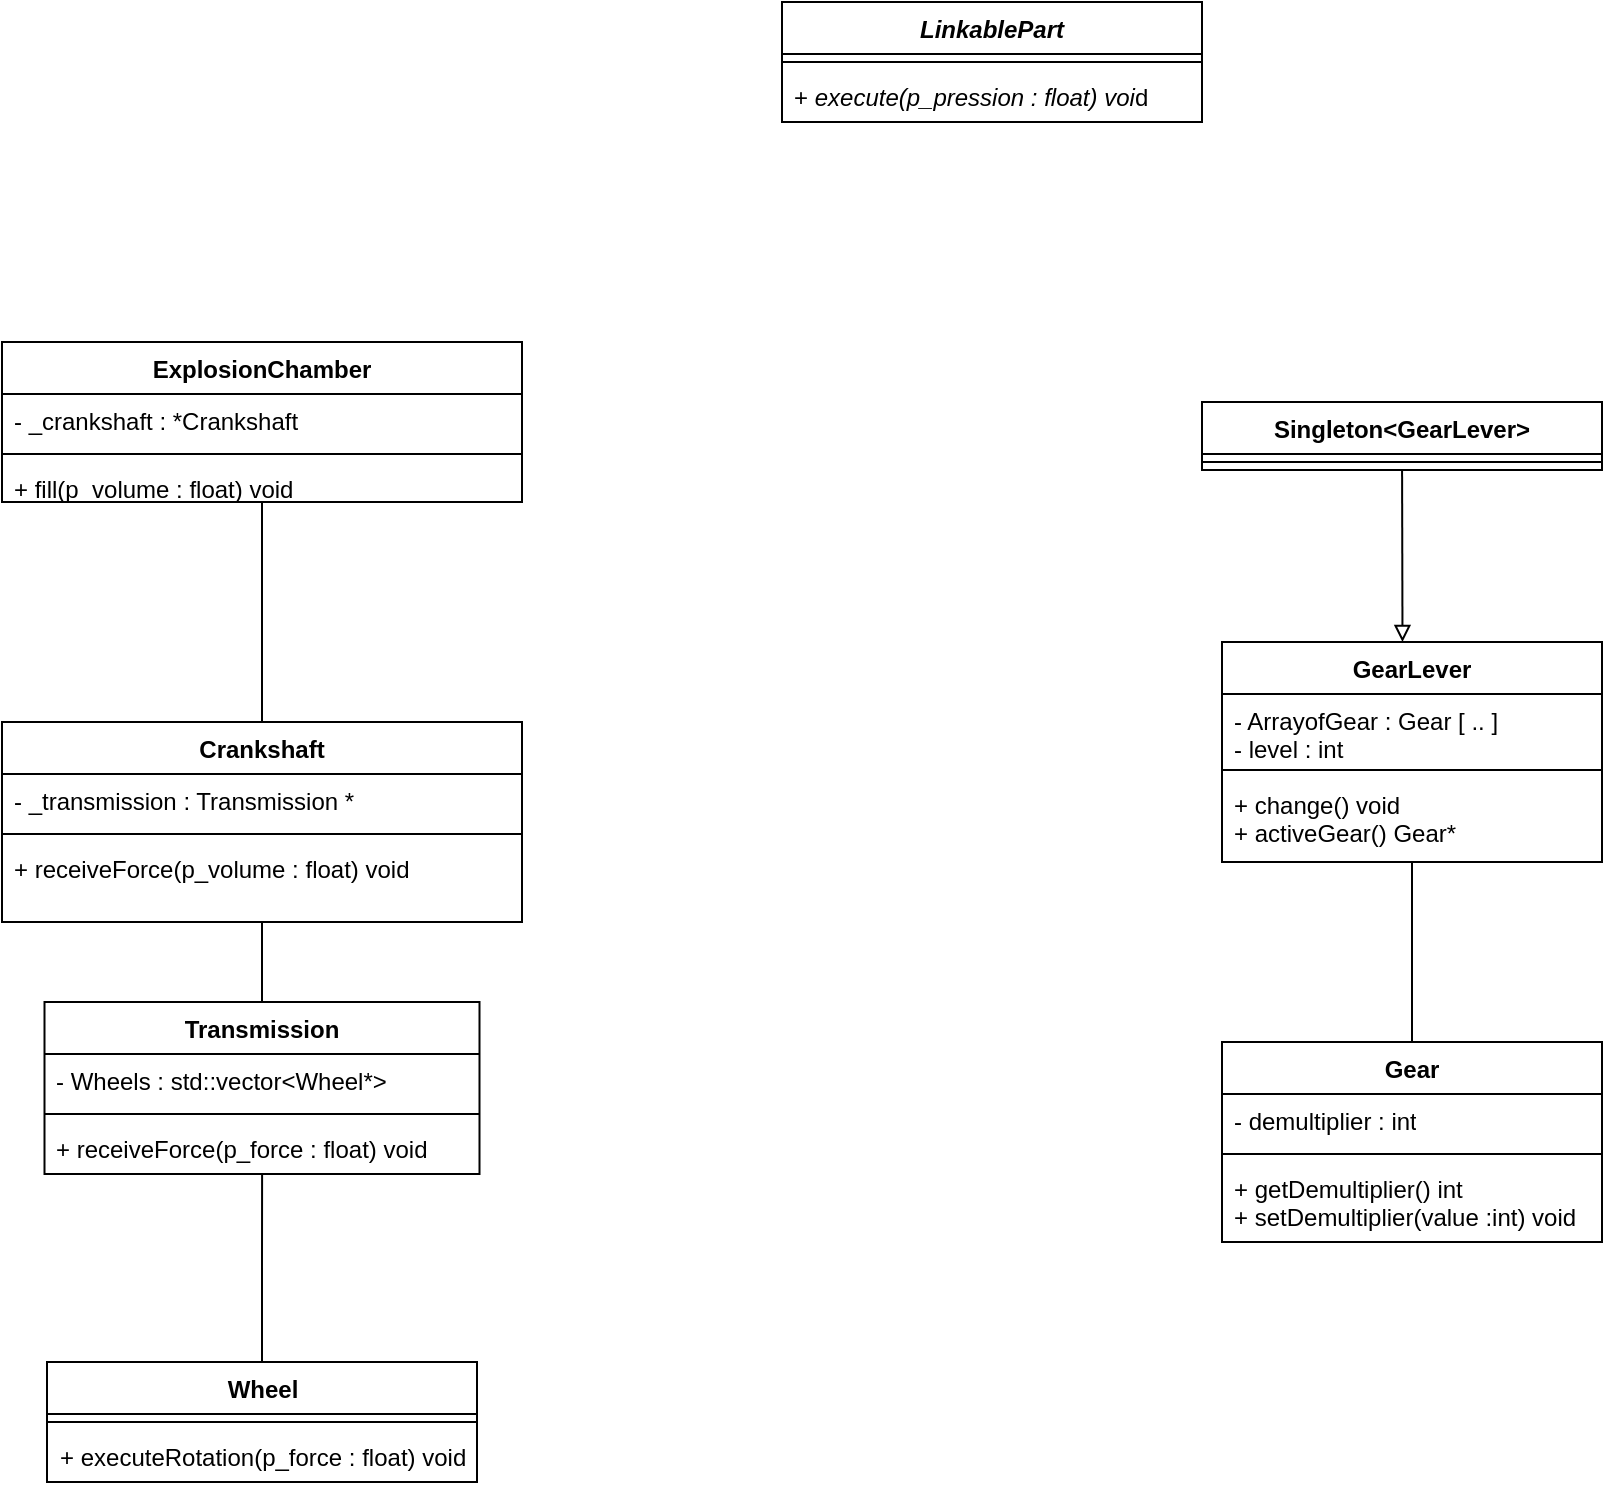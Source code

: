 <mxfile version="24.2.2" type="github">
  <diagram name="Page-1" id="B3CcCInA8l2yjE8N1OzU">
    <mxGraphModel dx="1772" dy="2204" grid="1" gridSize="10" guides="1" tooltips="1" connect="1" arrows="1" fold="1" page="1" pageScale="1" pageWidth="850" pageHeight="1100" math="0" shadow="0">
      <root>
        <mxCell id="0" />
        <mxCell id="1" parent="0" />
        <mxCell id="MKhmQEv8nzhK21kq4WSF-2" value="&lt;i&gt;&lt;b&gt;LinkablePart&lt;/b&gt;&lt;/i&gt;" style="swimlane;fontStyle=1;align=center;verticalAlign=top;childLayout=stackLayout;horizontal=1;startSize=26;horizontalStack=0;resizeParent=1;resizeParentMax=0;resizeLast=0;collapsible=1;marginBottom=0;whiteSpace=wrap;html=1;" parent="1" vertex="1">
          <mxGeometry x="-100" y="-300" width="210" height="60" as="geometry" />
        </mxCell>
        <mxCell id="MKhmQEv8nzhK21kq4WSF-4" value="" style="line;strokeWidth=1;fillColor=none;align=left;verticalAlign=middle;spacingTop=-1;spacingLeft=3;spacingRight=3;rotatable=0;labelPosition=right;points=[];portConstraint=eastwest;strokeColor=inherit;" parent="MKhmQEv8nzhK21kq4WSF-2" vertex="1">
          <mxGeometry y="26" width="210" height="8" as="geometry" />
        </mxCell>
        <mxCell id="MKhmQEv8nzhK21kq4WSF-5" value="&lt;font style=&quot;font-size: 12px;&quot;&gt;+ &lt;i&gt;execute(p_pression : float) voi&lt;/i&gt;d &lt;br&gt;&lt;/font&gt;" style="text;strokeColor=none;fillColor=none;align=left;verticalAlign=top;spacingLeft=4;spacingRight=4;overflow=hidden;rotatable=0;points=[[0,0.5],[1,0.5]];portConstraint=eastwest;whiteSpace=wrap;html=1;" parent="MKhmQEv8nzhK21kq4WSF-2" vertex="1">
          <mxGeometry y="34" width="210" height="26" as="geometry" />
        </mxCell>
        <mxCell id="lAoqrxBC2LuWpmY3UDX4-9" style="edgeStyle=orthogonalEdgeStyle;rounded=0;orthogonalLoop=1;jettySize=auto;html=1;exitX=0.5;exitY=0;exitDx=0;exitDy=0;endArrow=none;endFill=0;" edge="1" parent="1" source="MKhmQEv8nzhK21kq4WSF-6" target="lAoqrxBC2LuWpmY3UDX4-4">
          <mxGeometry relative="1" as="geometry" />
        </mxCell>
        <mxCell id="MKhmQEv8nzhK21kq4WSF-6" value="Wheel" style="swimlane;fontStyle=1;align=center;verticalAlign=top;childLayout=stackLayout;horizontal=1;startSize=26;horizontalStack=0;resizeParent=1;resizeParentMax=0;resizeLast=0;collapsible=1;marginBottom=0;whiteSpace=wrap;html=1;" parent="1" vertex="1">
          <mxGeometry x="-467.5" y="380" width="215" height="60" as="geometry" />
        </mxCell>
        <mxCell id="MKhmQEv8nzhK21kq4WSF-8" value="" style="line;strokeWidth=1;fillColor=none;align=left;verticalAlign=middle;spacingTop=-1;spacingLeft=3;spacingRight=3;rotatable=0;labelPosition=right;points=[];portConstraint=eastwest;strokeColor=inherit;" parent="MKhmQEv8nzhK21kq4WSF-6" vertex="1">
          <mxGeometry y="26" width="215" height="8" as="geometry" />
        </mxCell>
        <mxCell id="MKhmQEv8nzhK21kq4WSF-9" value="+ executeRotation(p_force : float) void" style="text;strokeColor=none;fillColor=none;align=left;verticalAlign=top;spacingLeft=4;spacingRight=4;overflow=hidden;rotatable=0;points=[[0,0.5],[1,0.5]];portConstraint=eastwest;whiteSpace=wrap;html=1;" parent="MKhmQEv8nzhK21kq4WSF-6" vertex="1">
          <mxGeometry y="34" width="215" height="26" as="geometry" />
        </mxCell>
        <mxCell id="lAoqrxBC2LuWpmY3UDX4-10" style="edgeStyle=orthogonalEdgeStyle;rounded=0;orthogonalLoop=1;jettySize=auto;html=1;endArrow=none;endFill=0;startArrow=none;startFill=0;" edge="1" parent="1" source="MKhmQEv8nzhK21kq4WSF-11" target="MKhmQEv8nzhK21kq4WSF-15">
          <mxGeometry relative="1" as="geometry" />
        </mxCell>
        <mxCell id="MKhmQEv8nzhK21kq4WSF-11" value="Gear" style="swimlane;fontStyle=1;align=center;verticalAlign=top;childLayout=stackLayout;horizontal=1;startSize=26;horizontalStack=0;resizeParent=1;resizeParentMax=0;resizeLast=0;collapsible=1;marginBottom=0;whiteSpace=wrap;html=1;" parent="1" vertex="1">
          <mxGeometry x="120" y="220" width="190" height="100" as="geometry" />
        </mxCell>
        <mxCell id="MKhmQEv8nzhK21kq4WSF-12" value="- demultiplier : int" style="text;strokeColor=none;fillColor=none;align=left;verticalAlign=top;spacingLeft=4;spacingRight=4;overflow=hidden;rotatable=0;points=[[0,0.5],[1,0.5]];portConstraint=eastwest;whiteSpace=wrap;html=1;" parent="MKhmQEv8nzhK21kq4WSF-11" vertex="1">
          <mxGeometry y="26" width="190" height="26" as="geometry" />
        </mxCell>
        <mxCell id="MKhmQEv8nzhK21kq4WSF-13" value="" style="line;strokeWidth=1;fillColor=none;align=left;verticalAlign=middle;spacingTop=-1;spacingLeft=3;spacingRight=3;rotatable=0;labelPosition=right;points=[];portConstraint=eastwest;strokeColor=inherit;" parent="MKhmQEv8nzhK21kq4WSF-11" vertex="1">
          <mxGeometry y="52" width="190" height="8" as="geometry" />
        </mxCell>
        <mxCell id="MKhmQEv8nzhK21kq4WSF-14" value="+ getDemultiplier() int &lt;div&gt;+ setDemultiplier(value :int) void &lt;br&gt;&lt;/div&gt;" style="text;strokeColor=none;fillColor=none;align=left;verticalAlign=top;spacingLeft=4;spacingRight=4;overflow=hidden;rotatable=0;points=[[0,0.5],[1,0.5]];portConstraint=eastwest;whiteSpace=wrap;html=1;" parent="MKhmQEv8nzhK21kq4WSF-11" vertex="1">
          <mxGeometry y="60" width="190" height="40" as="geometry" />
        </mxCell>
        <mxCell id="MKhmQEv8nzhK21kq4WSF-15" value="GearLever" style="swimlane;fontStyle=1;align=center;verticalAlign=top;childLayout=stackLayout;horizontal=1;startSize=26;horizontalStack=0;resizeParent=1;resizeParentMax=0;resizeLast=0;collapsible=1;marginBottom=0;whiteSpace=wrap;html=1;" parent="1" vertex="1">
          <mxGeometry x="120" y="20" width="190" height="110" as="geometry" />
        </mxCell>
        <mxCell id="MKhmQEv8nzhK21kq4WSF-16" value="&lt;div&gt;- ArrayofGear : Gear [ .. ]&lt;/div&gt;&lt;div&gt;- level : int &lt;br&gt;&lt;/div&gt;" style="text;strokeColor=none;fillColor=none;align=left;verticalAlign=top;spacingLeft=4;spacingRight=4;overflow=hidden;rotatable=0;points=[[0,0.5],[1,0.5]];portConstraint=eastwest;whiteSpace=wrap;html=1;" parent="MKhmQEv8nzhK21kq4WSF-15" vertex="1">
          <mxGeometry y="26" width="190" height="34" as="geometry" />
        </mxCell>
        <mxCell id="MKhmQEv8nzhK21kq4WSF-17" value="" style="line;strokeWidth=1;fillColor=none;align=left;verticalAlign=middle;spacingTop=-1;spacingLeft=3;spacingRight=3;rotatable=0;labelPosition=right;points=[];portConstraint=eastwest;strokeColor=inherit;" parent="MKhmQEv8nzhK21kq4WSF-15" vertex="1">
          <mxGeometry y="60" width="190" height="8" as="geometry" />
        </mxCell>
        <mxCell id="MKhmQEv8nzhK21kq4WSF-18" value="&lt;div&gt;+ change() void&lt;br&gt;&lt;/div&gt;&lt;div&gt;+ activeGear() Gear*&lt;br&gt;&lt;/div&gt;" style="text;strokeColor=none;fillColor=none;align=left;verticalAlign=top;spacingLeft=4;spacingRight=4;overflow=hidden;rotatable=0;points=[[0,0.5],[1,0.5]];portConstraint=eastwest;whiteSpace=wrap;html=1;" parent="MKhmQEv8nzhK21kq4WSF-15" vertex="1">
          <mxGeometry y="68" width="190" height="42" as="geometry" />
        </mxCell>
        <mxCell id="MKhmQEv8nzhK21kq4WSF-25" value="Singleton&amp;lt;GearLever&amp;gt;" style="swimlane;fontStyle=1;align=center;verticalAlign=top;childLayout=stackLayout;horizontal=1;startSize=26;horizontalStack=0;resizeParent=1;resizeParentMax=0;resizeLast=0;collapsible=1;marginBottom=0;whiteSpace=wrap;html=1;" parent="1" vertex="1">
          <mxGeometry x="110" y="-100" width="200" height="34" as="geometry" />
        </mxCell>
        <mxCell id="MKhmQEv8nzhK21kq4WSF-27" value="" style="line;strokeWidth=1;fillColor=none;align=left;verticalAlign=middle;spacingTop=-1;spacingLeft=3;spacingRight=3;rotatable=0;labelPosition=right;points=[];portConstraint=eastwest;strokeColor=inherit;" parent="MKhmQEv8nzhK21kq4WSF-25" vertex="1">
          <mxGeometry y="26" width="200" height="8" as="geometry" />
        </mxCell>
        <mxCell id="MKhmQEv8nzhK21kq4WSF-32" style="rounded=0;orthogonalLoop=1;jettySize=auto;html=1;entryX=0.475;entryY=0;entryDx=0;entryDy=0;entryPerimeter=0;endArrow=block;endFill=0;strokeWidth=1;curved=0;" parent="1" source="MKhmQEv8nzhK21kq4WSF-25" target="MKhmQEv8nzhK21kq4WSF-15" edge="1">
          <mxGeometry relative="1" as="geometry" />
        </mxCell>
        <mxCell id="lAoqrxBC2LuWpmY3UDX4-16" style="rounded=0;orthogonalLoop=1;jettySize=auto;html=1;exitX=0.5;exitY=0;exitDx=0;exitDy=0;strokeColor=default;endArrow=none;endFill=0;" edge="1" parent="1" source="lAoqrxBC2LuWpmY3UDX4-4" target="lAoqrxBC2LuWpmY3UDX4-11">
          <mxGeometry relative="1" as="geometry" />
        </mxCell>
        <mxCell id="lAoqrxBC2LuWpmY3UDX4-4" value="Transmission" style="swimlane;fontStyle=1;align=center;verticalAlign=top;childLayout=stackLayout;horizontal=1;startSize=26;horizontalStack=0;resizeParent=1;resizeParentMax=0;resizeLast=0;collapsible=1;marginBottom=0;whiteSpace=wrap;html=1;" vertex="1" parent="1">
          <mxGeometry x="-468.75" y="200" width="217.5" height="86" as="geometry" />
        </mxCell>
        <mxCell id="lAoqrxBC2LuWpmY3UDX4-5" value="- Wheels : std::vector&amp;lt;Wheel*&amp;gt;" style="text;strokeColor=none;fillColor=none;align=left;verticalAlign=top;spacingLeft=4;spacingRight=4;overflow=hidden;rotatable=0;points=[[0,0.5],[1,0.5]];portConstraint=eastwest;whiteSpace=wrap;html=1;" vertex="1" parent="lAoqrxBC2LuWpmY3UDX4-4">
          <mxGeometry y="26" width="217.5" height="26" as="geometry" />
        </mxCell>
        <mxCell id="lAoqrxBC2LuWpmY3UDX4-6" value="" style="line;strokeWidth=1;fillColor=none;align=left;verticalAlign=middle;spacingTop=-1;spacingLeft=3;spacingRight=3;rotatable=0;labelPosition=right;points=[];portConstraint=eastwest;strokeColor=inherit;" vertex="1" parent="lAoqrxBC2LuWpmY3UDX4-4">
          <mxGeometry y="52" width="217.5" height="8" as="geometry" />
        </mxCell>
        <mxCell id="lAoqrxBC2LuWpmY3UDX4-7" value="+ receiveForce(p_force : float) void" style="text;strokeColor=none;fillColor=none;align=left;verticalAlign=top;spacingLeft=4;spacingRight=4;overflow=hidden;rotatable=0;points=[[0,0.5],[1,0.5]];portConstraint=eastwest;whiteSpace=wrap;html=1;" vertex="1" parent="lAoqrxBC2LuWpmY3UDX4-4">
          <mxGeometry y="60" width="217.5" height="26" as="geometry" />
        </mxCell>
        <mxCell id="lAoqrxBC2LuWpmY3UDX4-30" value="" style="edgeStyle=orthogonalEdgeStyle;rounded=0;orthogonalLoop=1;jettySize=auto;html=1;endArrow=none;endFill=0;" edge="1" parent="1" source="lAoqrxBC2LuWpmY3UDX4-11" target="lAoqrxBC2LuWpmY3UDX4-26">
          <mxGeometry relative="1" as="geometry">
            <Array as="points">
              <mxPoint x="-360" y="-10" />
              <mxPoint x="-360" y="-10" />
            </Array>
          </mxGeometry>
        </mxCell>
        <mxCell id="lAoqrxBC2LuWpmY3UDX4-11" value="Crankshaft" style="swimlane;fontStyle=1;align=center;verticalAlign=top;childLayout=stackLayout;horizontal=1;startSize=26;horizontalStack=0;resizeParent=1;resizeParentMax=0;resizeLast=0;collapsible=1;marginBottom=0;whiteSpace=wrap;html=1;" vertex="1" parent="1">
          <mxGeometry x="-490" y="60" width="260" height="100" as="geometry" />
        </mxCell>
        <mxCell id="lAoqrxBC2LuWpmY3UDX4-12" value="- _transmission : Transmission * " style="text;strokeColor=none;fillColor=none;align=left;verticalAlign=top;spacingLeft=4;spacingRight=4;overflow=hidden;rotatable=0;points=[[0,0.5],[1,0.5]];portConstraint=eastwest;whiteSpace=wrap;html=1;" vertex="1" parent="lAoqrxBC2LuWpmY3UDX4-11">
          <mxGeometry y="26" width="260" height="26" as="geometry" />
        </mxCell>
        <mxCell id="lAoqrxBC2LuWpmY3UDX4-13" value="" style="line;strokeWidth=1;fillColor=none;align=left;verticalAlign=middle;spacingTop=-1;spacingLeft=3;spacingRight=3;rotatable=0;labelPosition=right;points=[];portConstraint=eastwest;strokeColor=inherit;" vertex="1" parent="lAoqrxBC2LuWpmY3UDX4-11">
          <mxGeometry y="52" width="260" height="8" as="geometry" />
        </mxCell>
        <mxCell id="lAoqrxBC2LuWpmY3UDX4-14" value="+ receiveForce(p_volume : float) void" style="text;strokeColor=none;fillColor=none;align=left;verticalAlign=top;spacingLeft=4;spacingRight=4;overflow=hidden;rotatable=0;points=[[0,0.5],[1,0.5]];portConstraint=eastwest;whiteSpace=wrap;html=1;" vertex="1" parent="lAoqrxBC2LuWpmY3UDX4-11">
          <mxGeometry y="60" width="260" height="40" as="geometry" />
        </mxCell>
        <mxCell id="lAoqrxBC2LuWpmY3UDX4-26" value="ExplosionChamber" style="swimlane;fontStyle=1;align=center;verticalAlign=top;childLayout=stackLayout;horizontal=1;startSize=26;horizontalStack=0;resizeParent=1;resizeParentMax=0;resizeLast=0;collapsible=1;marginBottom=0;whiteSpace=wrap;html=1;" vertex="1" parent="1">
          <mxGeometry x="-490" y="-130" width="260" height="80" as="geometry" />
        </mxCell>
        <mxCell id="lAoqrxBC2LuWpmY3UDX4-27" value="- _crankshaft : *Crankshaft" style="text;strokeColor=none;fillColor=none;align=left;verticalAlign=top;spacingLeft=4;spacingRight=4;overflow=hidden;rotatable=0;points=[[0,0.5],[1,0.5]];portConstraint=eastwest;whiteSpace=wrap;html=1;" vertex="1" parent="lAoqrxBC2LuWpmY3UDX4-26">
          <mxGeometry y="26" width="260" height="26" as="geometry" />
        </mxCell>
        <mxCell id="lAoqrxBC2LuWpmY3UDX4-28" value="" style="line;strokeWidth=1;fillColor=none;align=left;verticalAlign=middle;spacingTop=-1;spacingLeft=3;spacingRight=3;rotatable=0;labelPosition=right;points=[];portConstraint=eastwest;strokeColor=inherit;" vertex="1" parent="lAoqrxBC2LuWpmY3UDX4-26">
          <mxGeometry y="52" width="260" height="8" as="geometry" />
        </mxCell>
        <mxCell id="lAoqrxBC2LuWpmY3UDX4-29" value="+ fill(p_volume : float) void " style="text;strokeColor=none;fillColor=none;align=left;verticalAlign=top;spacingLeft=4;spacingRight=4;overflow=hidden;rotatable=0;points=[[0,0.5],[1,0.5]];portConstraint=eastwest;whiteSpace=wrap;html=1;" vertex="1" parent="lAoqrxBC2LuWpmY3UDX4-26">
          <mxGeometry y="60" width="260" height="20" as="geometry" />
        </mxCell>
      </root>
    </mxGraphModel>
  </diagram>
</mxfile>
